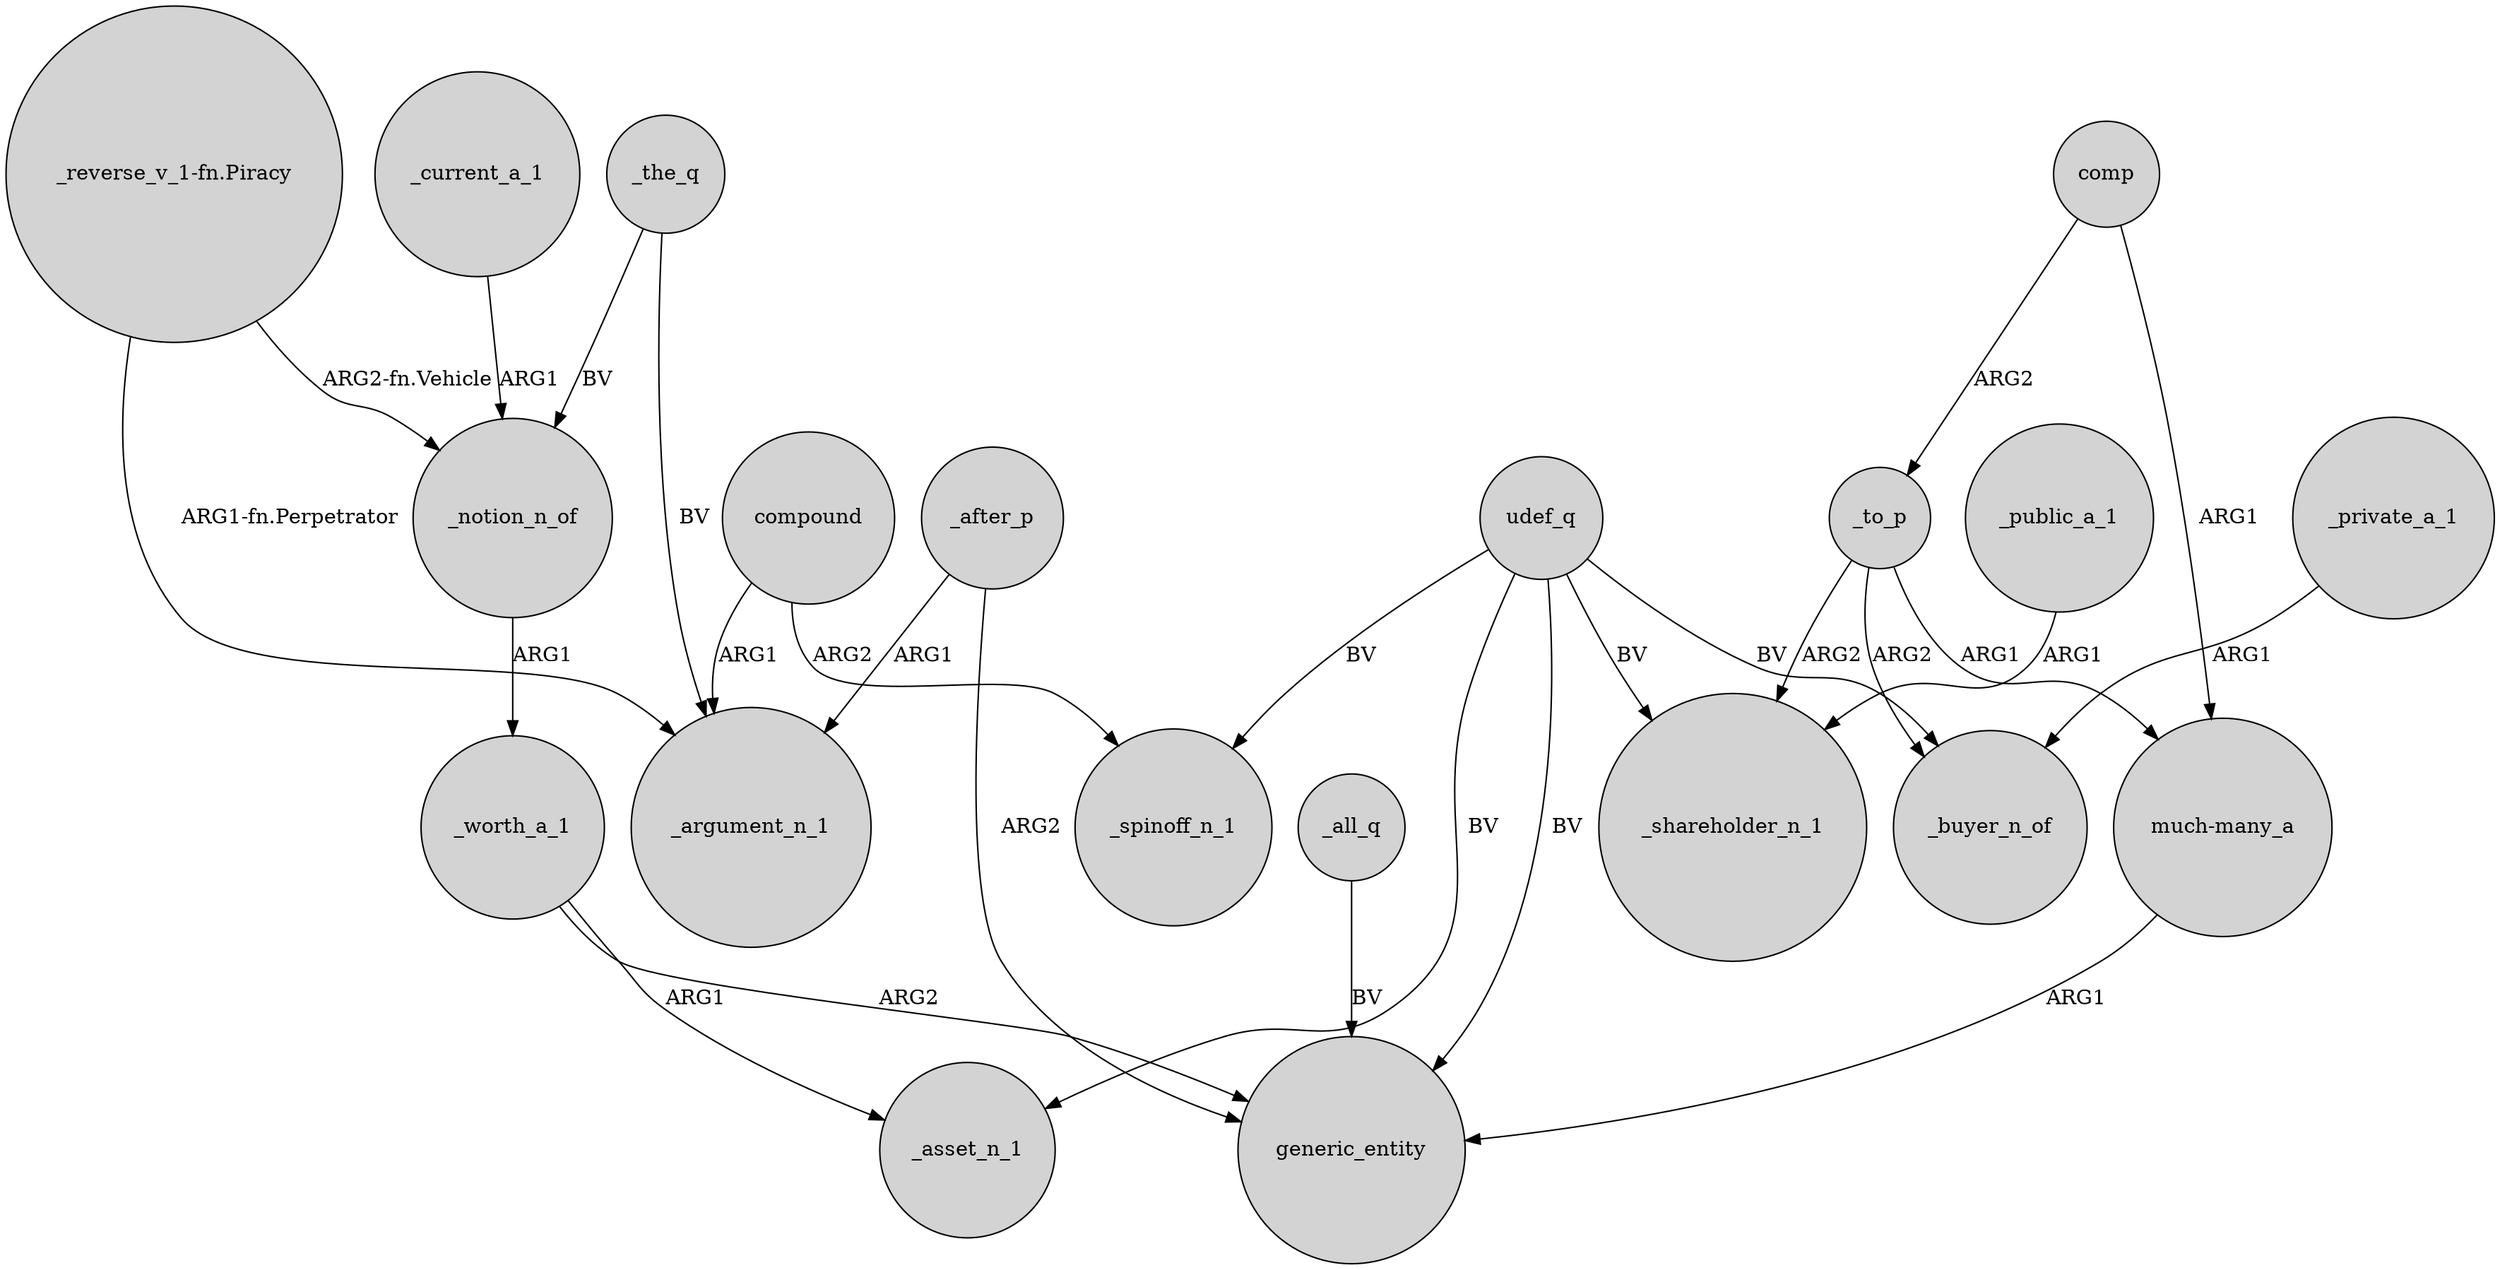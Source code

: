 digraph {
	node [shape=circle style=filled]
	_worth_a_1 -> _asset_n_1 [label=ARG1]
	_after_p -> generic_entity [label=ARG2]
	udef_q -> _buyer_n_of [label=BV]
	udef_q -> _shareholder_n_1 [label=BV]
	_the_q -> _argument_n_1 [label=BV]
	_to_p -> _buyer_n_of [label=ARG2]
	"_reverse_v_1-fn.Piracy" -> _argument_n_1 [label="ARG1-fn.Perpetrator"]
	_public_a_1 -> _shareholder_n_1 [label=ARG1]
	udef_q -> _asset_n_1 [label=BV]
	"_reverse_v_1-fn.Piracy" -> _notion_n_of [label="ARG2-fn.Vehicle"]
	_the_q -> _notion_n_of [label=BV]
	udef_q -> generic_entity [label=BV]
	_all_q -> generic_entity [label=BV]
	_after_p -> _argument_n_1 [label=ARG1]
	comp -> "much-many_a" [label=ARG1]
	_current_a_1 -> _notion_n_of [label=ARG1]
	"much-many_a" -> generic_entity [label=ARG1]
	_private_a_1 -> _buyer_n_of [label=ARG1]
	comp -> _to_p [label=ARG2]
	_to_p -> _shareholder_n_1 [label=ARG2]
	compound -> _argument_n_1 [label=ARG1]
	udef_q -> _spinoff_n_1 [label=BV]
	compound -> _spinoff_n_1 [label=ARG2]
	_notion_n_of -> _worth_a_1 [label=ARG1]
	_worth_a_1 -> generic_entity [label=ARG2]
	_to_p -> "much-many_a" [label=ARG1]
}
